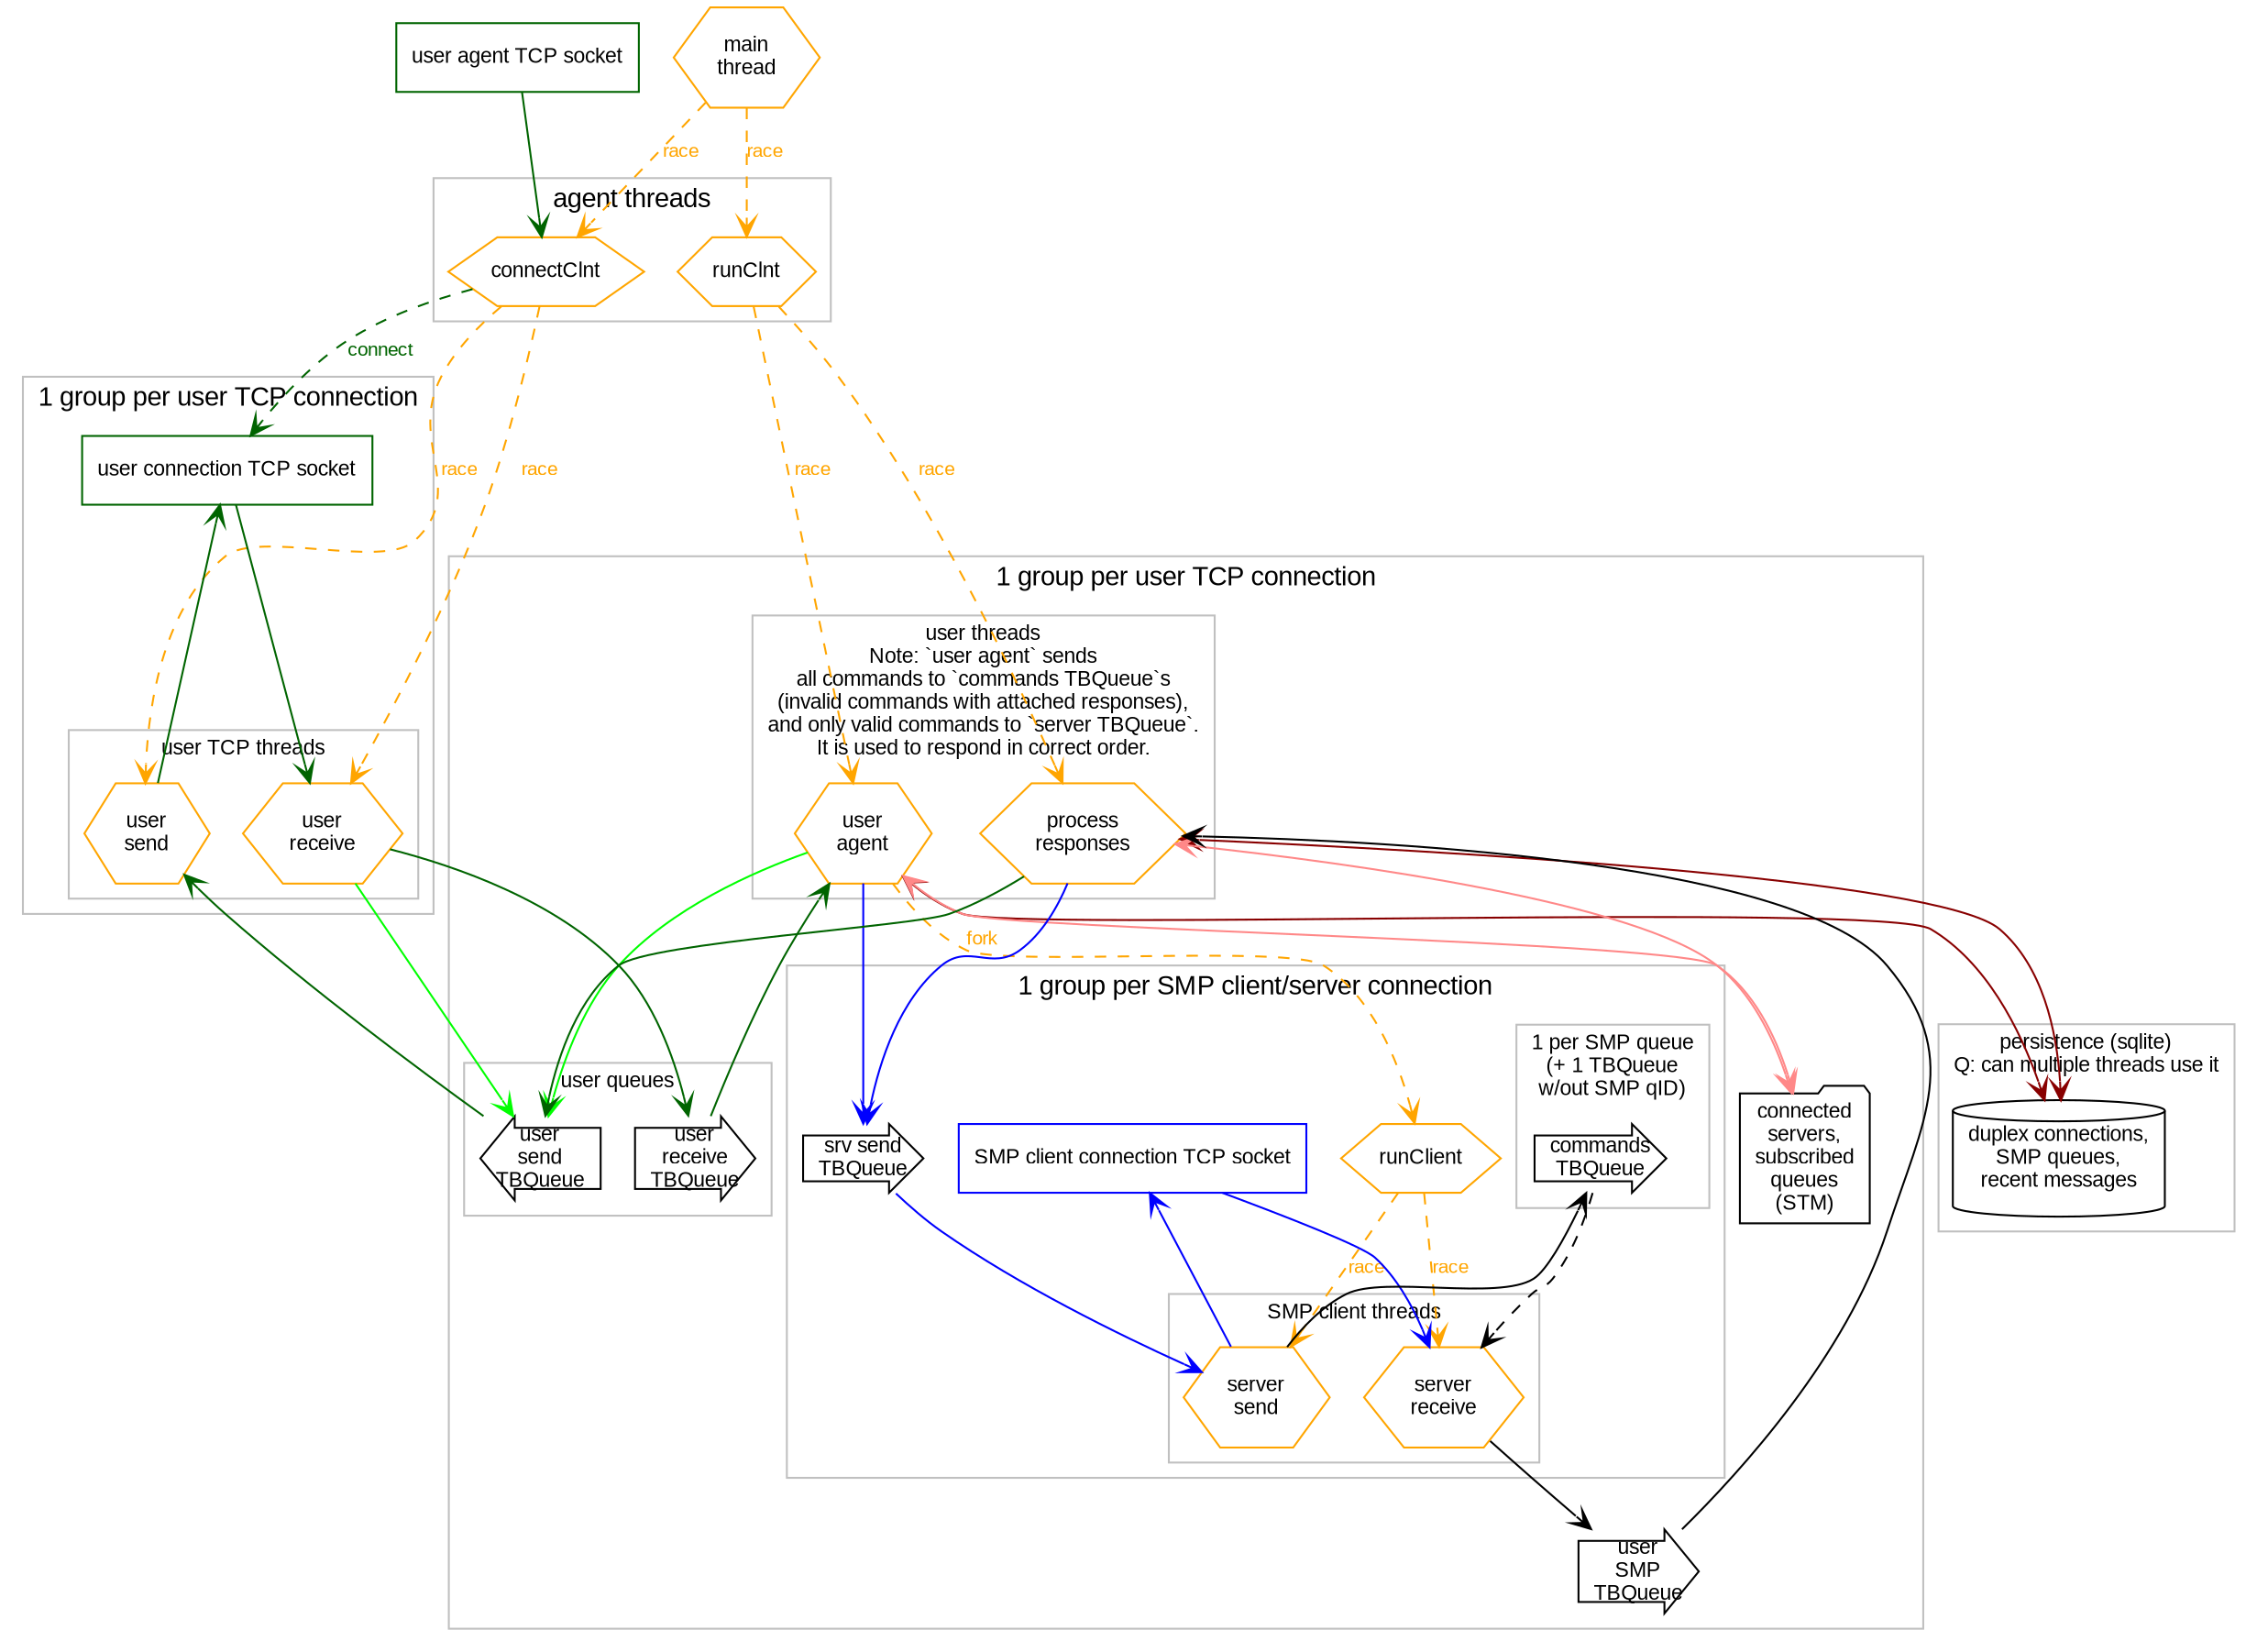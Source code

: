 digraph SMPAgent {
  graph [fontname=arial]
  node [fontname=arial fontsize=11 shape=box]
  edge [fontname=arial fontsize=10 arrowhead=open arrowtail=open]

  main [shape=hexagon color=orange label="main\nthread"]
  aSock [label="user agent TCP socket" color=darkgreen]

  subgraph clusterPersistence {
    graph [fontsize=11 color=gray]
    label="persistence (sqlite)\nQ: can multiple threads use it"
    connectionsStore [shape=cylinder label="duplex connections,\nSMP queues,\nrecent messages"]
  }

  subgraph clusterAgent {
    graph [color=gray]
    node [shape=hexagon color=orange]
    label="agent threads" 
    connectClnt
    runClnt
  }

  main -> {runClnt connectClnt} [style=dashed label="race" color=orange fontcolor=orange]
  aSock -> connectClnt [color=darkgreen]

  subgraph clusterUserTCP {
    graph [color=gray]
    label="1 group per user TCP connection"
    uSock [label="user connection TCP socket" color=darkgreen]

    subgraph clusterUserTCPThreads {
      graph [fontsize=11 color=gray]
      label="user TCP threads"
      node [shape=hexagon, color=orange]
      uRcv [label="user\nreceive"]
      uSnd [label="user\nsend"]
    }

    uSock -> uRcv [color=darkgreen]
    uSnd -> uSock [color=darkgreen]
  }

  subgraph clusterUser {
    graph [color=gray]
    label="1 group per user TCP connection"

    subgraph clusterUserInterface {
      graph [fontsize=11]
      label="user queues"
      uInq [shape=rarrow label="user\nreceive\nTBQueue"]
      uOutq [shape=larrow label="user\nsend\nTBQueue"]
    }

    subgraph clusterUserThreads {
      graph [fontsize=11]
      label="user threads\nNote: `user agent` sends\nall commands to `commands TBQueue`s\n(invalid commands with attached responses),\nand only valid commands to `server TBQueue`.\nIt is used to respond in correct order."
      node [shape=hexagon, color=orange]
      uAgent [label="user\nagent"]
      uProcess [label="process\nresponses"]
    }

    uRcv -> uInq -> uAgent [color=darkgreen]
    uProcess -> uOutq -> uSnd [color=darkgreen]
    {uRcv uAgent} -> uOutq [color=green]

    uRespq [shape=rarrow label="user\nSMP\nTBQueue"]

    subgraph clusterClient {
      label="1 group per SMP client/server connection"
      runClient [shape=hexagon, color=orange]
      sOutq [shape=rarrow label="srv send\nTBQueue"]
      sSock [label="SMP client connection TCP socket" color=blue]

      subgraph clusterQueue {
        graph [fontsize=11]
        label="1 per SMP queue\n(+ 1 TBQueue\nw/out SMP qID)"
        sCmdq [shape=rarrow label="commands\nTBQueue"]
      }

      subgraph clusterServerThreads {
        graph [fontsize=11]
        label="SMP client threads"
        node [shape=hexagon, color=orange]
        sAgent [label="server\nreceive"]
        sSnd [label="server\nsend"]
      }

      runClient -> {sAgent sSnd} [style=dashed label=race color=orange fontcolor=orange]
      {uAgent uProcess} -> sOutq -> sSnd -> sSock -> sAgent [color=blue]
    }

    userState [label="connected\nservers,\nsubscribed\nqueues\n(STM)" shape="folder"]

    {uAgent uProcess} -> userState [dir=both color="#FF8888"]
    {uAgent uProcess} -> connectionsStore [dir=both color="#880000"]

    connectClnt -> uSock [style=dashed label="connect" color=darkgreen fontcolor=darkgreen]
    connectClnt -> {uRcv uSnd} [style=dashed label="race" color=orange fontcolor=orange]
    runClnt -> {uAgent uProcess} [style=dashed label="race" color=orange fontcolor=orange]

    sSnd -> sCmdq
    sCmdq -> sAgent [style=dashed]
    sAgent -> uRespq -> uProcess

    uAgent -> runClient [style=dashed label="fork" color=orange fontcolor=orange]
  }
}
